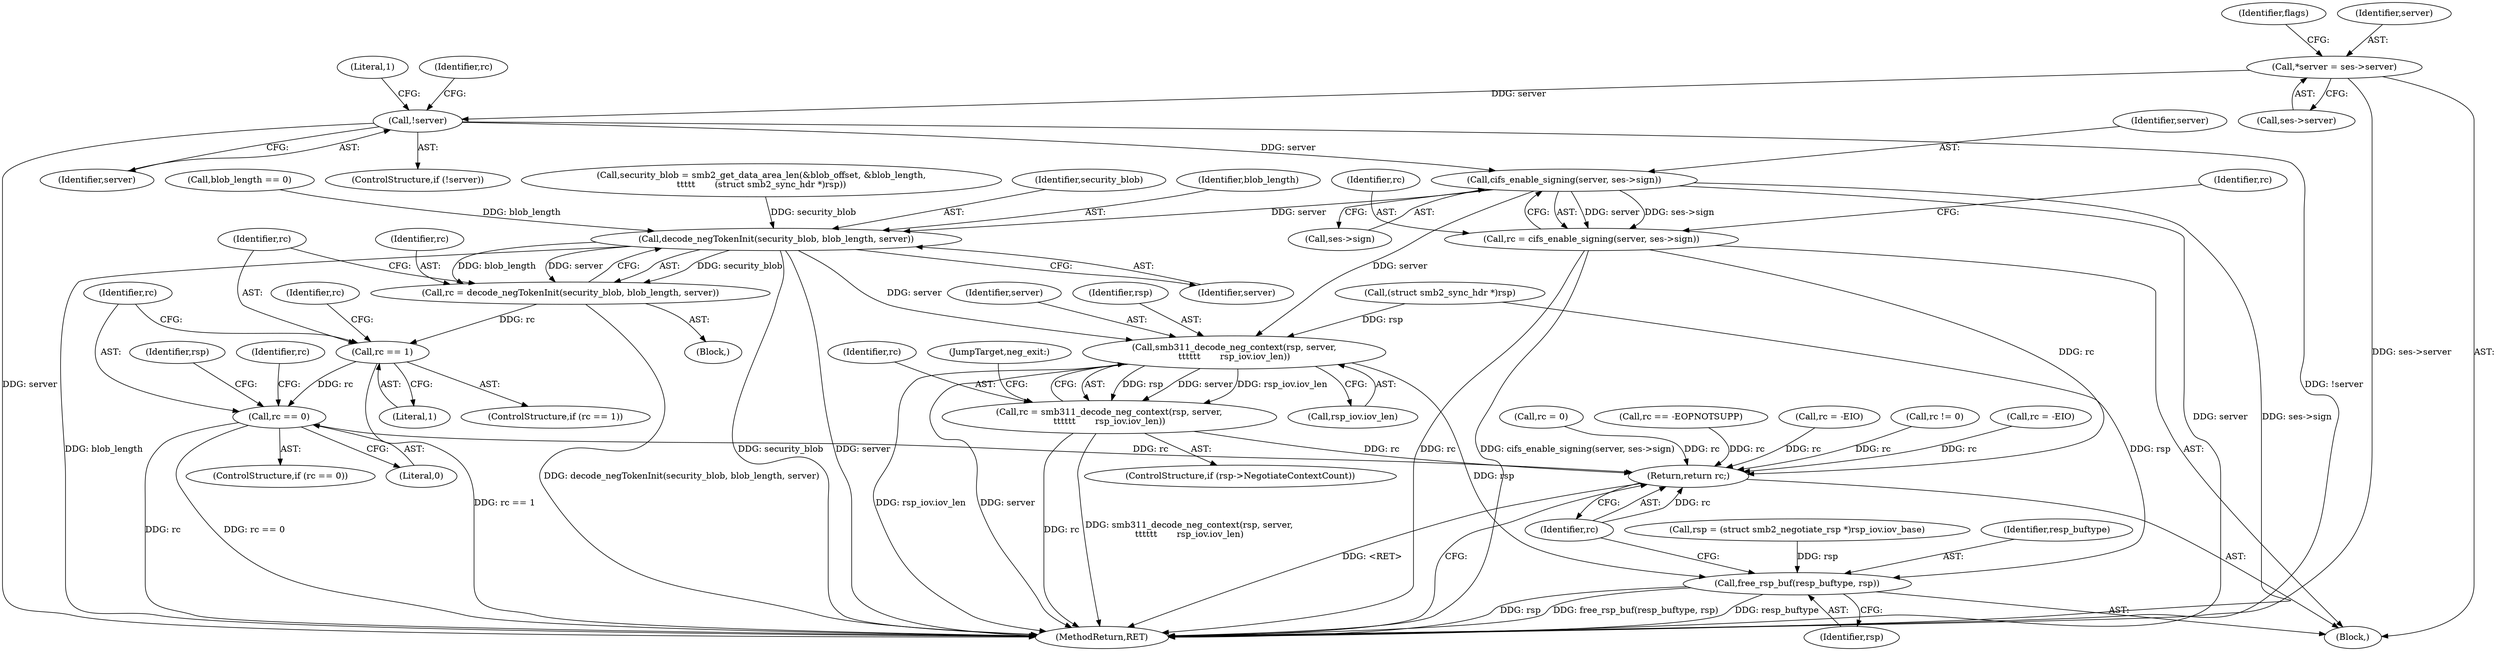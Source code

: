 digraph "0_linux_b57a55e2200ede754e4dc9cce4ba9402544b9365@pointer" {
"1000768" [label="(Call,cifs_enable_signing(server, ses->sign))"];
"1000143" [label="(Call,!server)"];
"1000126" [label="(Call,*server = ses->server)"];
"1000766" [label="(Call,rc = cifs_enable_signing(server, ses->sign))"];
"1000829" [label="(Return,return rc;)"];
"1000781" [label="(Call,decode_negTokenInit(security_blob, blob_length, server))"];
"1000779" [label="(Call,rc = decode_negTokenInit(security_blob, blob_length, server))"];
"1000786" [label="(Call,rc == 1)"];
"1000794" [label="(Call,rc == 0)"];
"1000815" [label="(Call,smb311_decode_neg_context(rsp, server,\n\t\t\t\t\t\t       rsp_iov.iov_len))"];
"1000813" [label="(Call,rc = smb311_decode_neg_context(rsp, server,\n\t\t\t\t\t\t       rsp_iov.iov_len))"];
"1000826" [label="(Call,free_rsp_buf(resp_buftype, rsp))"];
"1000789" [label="(Call,rc = 0)"];
"1000781" [label="(Call,decode_negTokenInit(security_blob, blob_length, server))"];
"1000442" [label="(Call,rsp = (struct smb2_negotiate_rsp *)rsp_iov.iov_base)"];
"1000450" [label="(Call,rc == -EOPNOTSUPP)"];
"1000793" [label="(ControlStructure,if (rc == 0))"];
"1000831" [label="(MethodReturn,RET)"];
"1000770" [label="(Call,ses->sign)"];
"1000809" [label="(ControlStructure,if (rsp->NegotiateContextCount))"];
"1000786" [label="(Call,rc == 1)"];
"1000143" [label="(Call,!server)"];
"1000827" [label="(Identifier,resp_buftype)"];
"1000743" [label="(Call,security_blob = smb2_get_data_area_len(&blob_offset, &blob_length,\n\t\t\t\t\t       (struct smb2_sync_hdr *)rsp))"];
"1000774" [label="(Identifier,rc)"];
"1000795" [label="(Identifier,rc)"];
"1000136" [label="(Identifier,flags)"];
"1000782" [label="(Identifier,security_blob)"];
"1000785" [label="(ControlStructure,if (rc == 1))"];
"1000804" [label="(Identifier,rsp)"];
"1000818" [label="(Call,rsp_iov.iov_len)"];
"1000127" [label="(Identifier,server)"];
"1000767" [label="(Identifier,rc)"];
"1000814" [label="(Identifier,rc)"];
"1000769" [label="(Identifier,server)"];
"1000790" [label="(Identifier,rc)"];
"1000128" [label="(Call,ses->server)"];
"1000813" [label="(Call,rc = smb311_decode_neg_context(rsp, server,\n\t\t\t\t\t\t       rsp_iov.iov_len))"];
"1000783" [label="(Identifier,blob_length)"];
"1000126" [label="(Call,*server = ses->server)"];
"1000826" [label="(Call,free_rsp_buf(resp_buftype, rsp))"];
"1000784" [label="(Identifier,server)"];
"1000114" [label="(Block,)"];
"1000788" [label="(Literal,1)"];
"1000780" [label="(Identifier,rc)"];
"1000825" [label="(JumpTarget,neg_exit:)"];
"1000778" [label="(Block,)"];
"1000154" [label="(Identifier,rc)"];
"1000828" [label="(Identifier,rsp)"];
"1000754" [label="(Call,blob_length == 0)"];
"1000830" [label="(Identifier,rc)"];
"1000662" [label="(Call,rc = -EIO)"];
"1000461" [label="(Call,rc != 0)"];
"1000815" [label="(Call,smb311_decode_neg_context(rsp, server,\n\t\t\t\t\t\t       rsp_iov.iov_len))"];
"1000817" [label="(Identifier,server)"];
"1000147" [label="(Literal,1)"];
"1000829" [label="(Return,return rc;)"];
"1000796" [label="(Literal,0)"];
"1000144" [label="(Identifier,server)"];
"1000779" [label="(Call,rc = decode_negTokenInit(security_blob, blob_length, server))"];
"1000797" [label="(Call,rc = -EIO)"];
"1000768" [label="(Call,cifs_enable_signing(server, ses->sign))"];
"1000787" [label="(Identifier,rc)"];
"1000142" [label="(ControlStructure,if (!server))"];
"1000816" [label="(Identifier,rsp)"];
"1000794" [label="(Call,rc == 0)"];
"1000750" [label="(Call,(struct smb2_sync_hdr *)rsp)"];
"1000766" [label="(Call,rc = cifs_enable_signing(server, ses->sign))"];
"1000798" [label="(Identifier,rc)"];
"1000768" -> "1000766"  [label="AST: "];
"1000768" -> "1000770"  [label="CFG: "];
"1000769" -> "1000768"  [label="AST: "];
"1000770" -> "1000768"  [label="AST: "];
"1000766" -> "1000768"  [label="CFG: "];
"1000768" -> "1000831"  [label="DDG: server"];
"1000768" -> "1000831"  [label="DDG: ses->sign"];
"1000768" -> "1000766"  [label="DDG: server"];
"1000768" -> "1000766"  [label="DDG: ses->sign"];
"1000143" -> "1000768"  [label="DDG: server"];
"1000768" -> "1000781"  [label="DDG: server"];
"1000768" -> "1000815"  [label="DDG: server"];
"1000143" -> "1000142"  [label="AST: "];
"1000143" -> "1000144"  [label="CFG: "];
"1000144" -> "1000143"  [label="AST: "];
"1000147" -> "1000143"  [label="CFG: "];
"1000154" -> "1000143"  [label="CFG: "];
"1000143" -> "1000831"  [label="DDG: server"];
"1000143" -> "1000831"  [label="DDG: !server"];
"1000126" -> "1000143"  [label="DDG: server"];
"1000126" -> "1000114"  [label="AST: "];
"1000126" -> "1000128"  [label="CFG: "];
"1000127" -> "1000126"  [label="AST: "];
"1000128" -> "1000126"  [label="AST: "];
"1000136" -> "1000126"  [label="CFG: "];
"1000126" -> "1000831"  [label="DDG: ses->server"];
"1000766" -> "1000114"  [label="AST: "];
"1000767" -> "1000766"  [label="AST: "];
"1000774" -> "1000766"  [label="CFG: "];
"1000766" -> "1000831"  [label="DDG: rc"];
"1000766" -> "1000831"  [label="DDG: cifs_enable_signing(server, ses->sign)"];
"1000766" -> "1000829"  [label="DDG: rc"];
"1000829" -> "1000114"  [label="AST: "];
"1000829" -> "1000830"  [label="CFG: "];
"1000830" -> "1000829"  [label="AST: "];
"1000831" -> "1000829"  [label="CFG: "];
"1000829" -> "1000831"  [label="DDG: <RET>"];
"1000830" -> "1000829"  [label="DDG: rc"];
"1000662" -> "1000829"  [label="DDG: rc"];
"1000789" -> "1000829"  [label="DDG: rc"];
"1000794" -> "1000829"  [label="DDG: rc"];
"1000813" -> "1000829"  [label="DDG: rc"];
"1000797" -> "1000829"  [label="DDG: rc"];
"1000461" -> "1000829"  [label="DDG: rc"];
"1000450" -> "1000829"  [label="DDG: rc"];
"1000781" -> "1000779"  [label="AST: "];
"1000781" -> "1000784"  [label="CFG: "];
"1000782" -> "1000781"  [label="AST: "];
"1000783" -> "1000781"  [label="AST: "];
"1000784" -> "1000781"  [label="AST: "];
"1000779" -> "1000781"  [label="CFG: "];
"1000781" -> "1000831"  [label="DDG: blob_length"];
"1000781" -> "1000831"  [label="DDG: security_blob"];
"1000781" -> "1000831"  [label="DDG: server"];
"1000781" -> "1000779"  [label="DDG: security_blob"];
"1000781" -> "1000779"  [label="DDG: blob_length"];
"1000781" -> "1000779"  [label="DDG: server"];
"1000743" -> "1000781"  [label="DDG: security_blob"];
"1000754" -> "1000781"  [label="DDG: blob_length"];
"1000781" -> "1000815"  [label="DDG: server"];
"1000779" -> "1000778"  [label="AST: "];
"1000780" -> "1000779"  [label="AST: "];
"1000787" -> "1000779"  [label="CFG: "];
"1000779" -> "1000831"  [label="DDG: decode_negTokenInit(security_blob, blob_length, server)"];
"1000779" -> "1000786"  [label="DDG: rc"];
"1000786" -> "1000785"  [label="AST: "];
"1000786" -> "1000788"  [label="CFG: "];
"1000787" -> "1000786"  [label="AST: "];
"1000788" -> "1000786"  [label="AST: "];
"1000790" -> "1000786"  [label="CFG: "];
"1000795" -> "1000786"  [label="CFG: "];
"1000786" -> "1000831"  [label="DDG: rc == 1"];
"1000786" -> "1000794"  [label="DDG: rc"];
"1000794" -> "1000793"  [label="AST: "];
"1000794" -> "1000796"  [label="CFG: "];
"1000795" -> "1000794"  [label="AST: "];
"1000796" -> "1000794"  [label="AST: "];
"1000798" -> "1000794"  [label="CFG: "];
"1000804" -> "1000794"  [label="CFG: "];
"1000794" -> "1000831"  [label="DDG: rc"];
"1000794" -> "1000831"  [label="DDG: rc == 0"];
"1000815" -> "1000813"  [label="AST: "];
"1000815" -> "1000818"  [label="CFG: "];
"1000816" -> "1000815"  [label="AST: "];
"1000817" -> "1000815"  [label="AST: "];
"1000818" -> "1000815"  [label="AST: "];
"1000813" -> "1000815"  [label="CFG: "];
"1000815" -> "1000831"  [label="DDG: rsp_iov.iov_len"];
"1000815" -> "1000831"  [label="DDG: server"];
"1000815" -> "1000813"  [label="DDG: rsp"];
"1000815" -> "1000813"  [label="DDG: server"];
"1000815" -> "1000813"  [label="DDG: rsp_iov.iov_len"];
"1000750" -> "1000815"  [label="DDG: rsp"];
"1000815" -> "1000826"  [label="DDG: rsp"];
"1000813" -> "1000809"  [label="AST: "];
"1000814" -> "1000813"  [label="AST: "];
"1000825" -> "1000813"  [label="CFG: "];
"1000813" -> "1000831"  [label="DDG: rc"];
"1000813" -> "1000831"  [label="DDG: smb311_decode_neg_context(rsp, server,\n\t\t\t\t\t\t       rsp_iov.iov_len)"];
"1000826" -> "1000114"  [label="AST: "];
"1000826" -> "1000828"  [label="CFG: "];
"1000827" -> "1000826"  [label="AST: "];
"1000828" -> "1000826"  [label="AST: "];
"1000830" -> "1000826"  [label="CFG: "];
"1000826" -> "1000831"  [label="DDG: resp_buftype"];
"1000826" -> "1000831"  [label="DDG: rsp"];
"1000826" -> "1000831"  [label="DDG: free_rsp_buf(resp_buftype, rsp)"];
"1000442" -> "1000826"  [label="DDG: rsp"];
"1000750" -> "1000826"  [label="DDG: rsp"];
}
